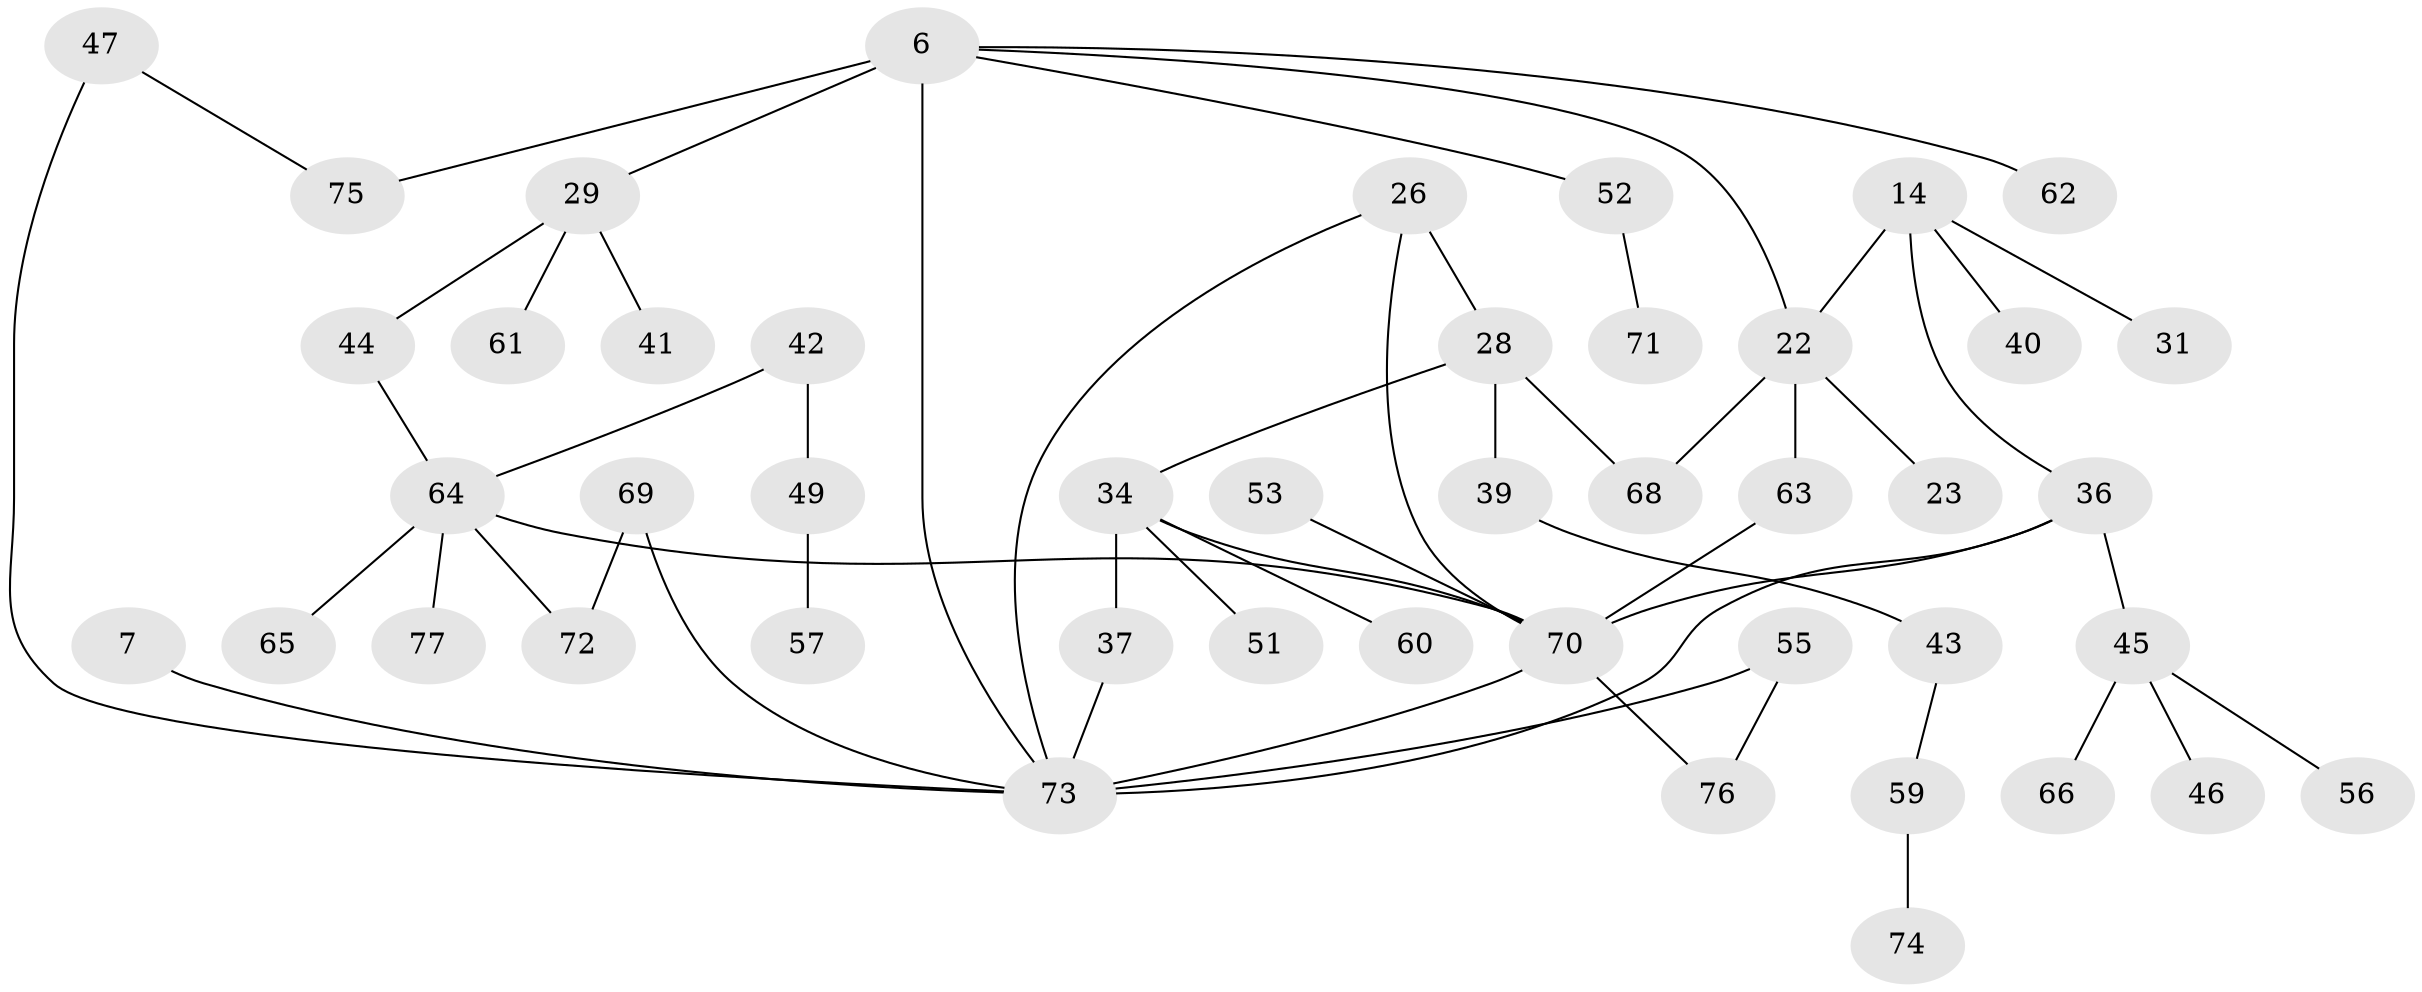 // original degree distribution, {6: 0.025974025974025976, 5: 0.06493506493506493, 3: 0.18181818181818182, 4: 0.1038961038961039, 1: 0.33766233766233766, 7: 0.012987012987012988, 2: 0.2727272727272727}
// Generated by graph-tools (version 1.1) at 2025/45/03/04/25 21:45:33]
// undirected, 46 vertices, 56 edges
graph export_dot {
graph [start="1"]
  node [color=gray90,style=filled];
  6 [super="+3"];
  7;
  14;
  22 [super="+16"];
  23;
  26 [super="+20"];
  28 [super="+8"];
  29 [super="+9"];
  31;
  34 [super="+25"];
  36 [super="+12"];
  37 [super="+21"];
  39;
  40;
  41;
  42;
  43;
  44;
  45;
  46;
  47;
  49;
  51;
  52;
  53;
  55;
  56;
  57;
  59;
  60;
  61;
  62;
  63 [super="+18"];
  64 [super="+30+35"];
  65;
  66;
  68 [super="+67"];
  69;
  70 [super="+33+17"];
  71;
  72;
  73 [super="+32+58+48"];
  74;
  75 [super="+5"];
  76;
  77;
  6 -- 62;
  6 -- 22;
  6 -- 52;
  6 -- 75;
  6 -- 29;
  6 -- 73 [weight=2];
  7 -- 73;
  14 -- 31;
  14 -- 40;
  14 -- 22;
  14 -- 36;
  22 -- 63;
  22 -- 23;
  22 -- 68;
  26 -- 28 [weight=2];
  26 -- 70;
  26 -- 73;
  28 -- 34;
  28 -- 39;
  28 -- 68;
  29 -- 41;
  29 -- 44;
  29 -- 61;
  34 -- 60;
  34 -- 51;
  34 -- 37;
  34 -- 70;
  36 -- 45;
  36 -- 70;
  36 -- 73;
  37 -- 73 [weight=3];
  39 -- 43;
  42 -- 49;
  42 -- 64;
  43 -- 59;
  44 -- 64;
  45 -- 46;
  45 -- 56;
  45 -- 66;
  47 -- 75;
  47 -- 73;
  49 -- 57;
  52 -- 71;
  53 -- 70;
  55 -- 76;
  55 -- 73;
  59 -- 74;
  63 -- 70 [weight=3];
  64 -- 70;
  64 -- 65;
  64 -- 72;
  64 -- 77;
  69 -- 72;
  69 -- 73;
  70 -- 76;
  70 -- 73;
}
